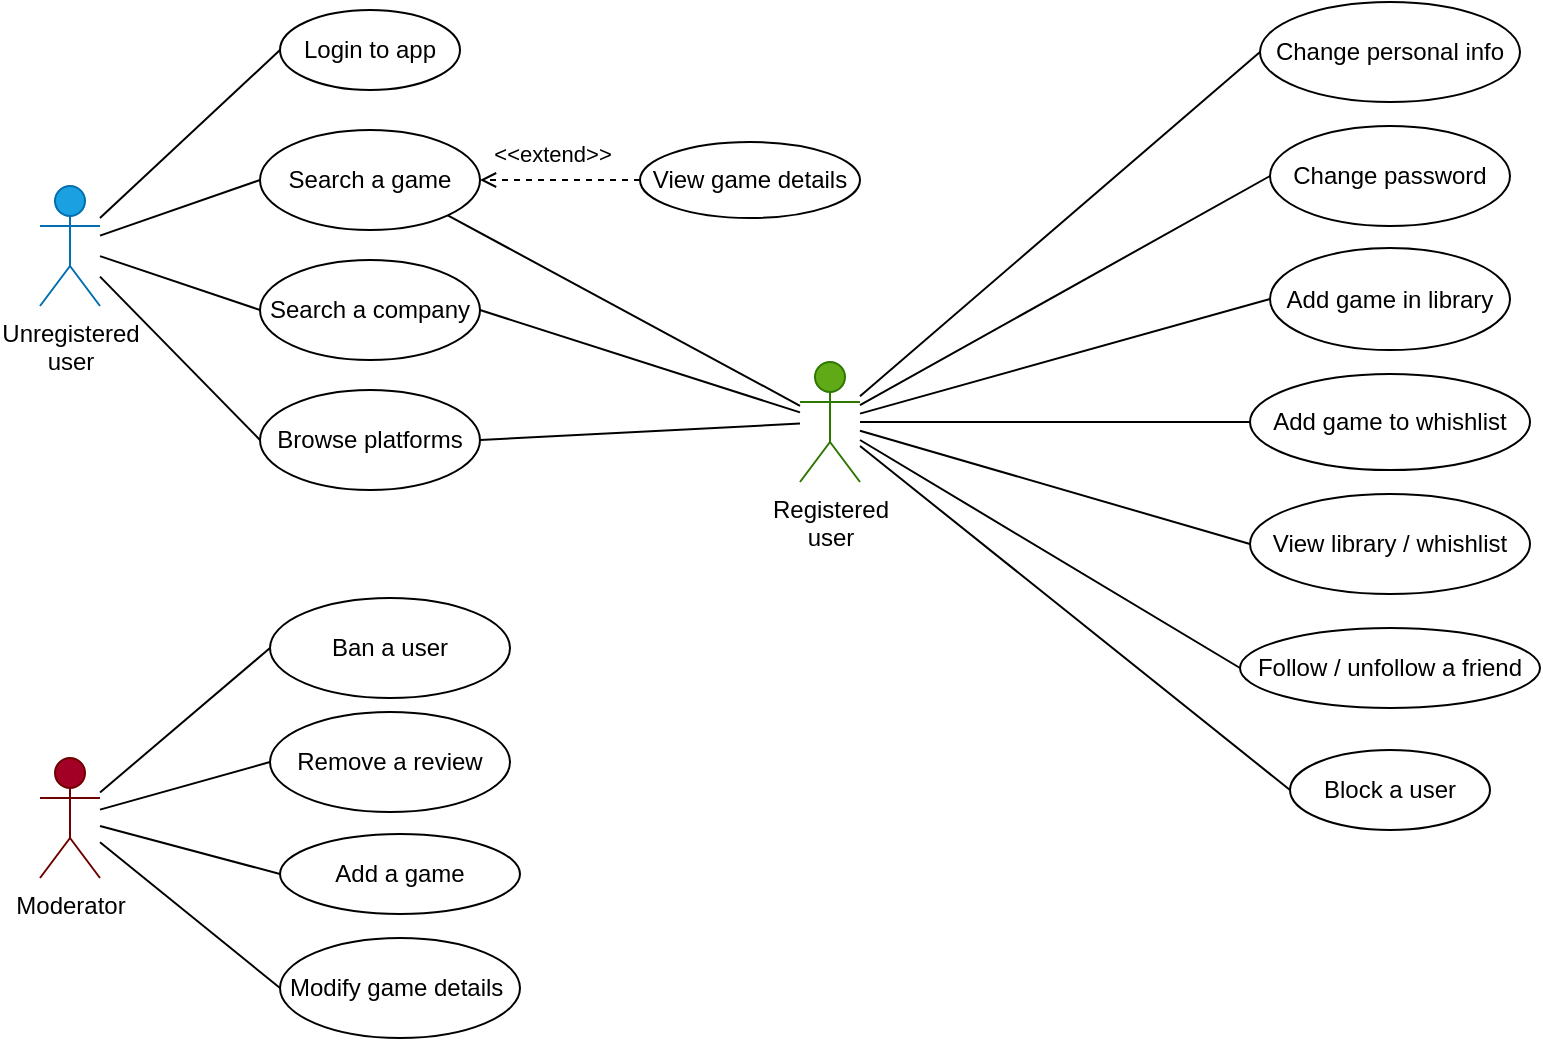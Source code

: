 <mxfile>
    <diagram name="Pagina-1" id="CpfnppU9-VtZ_XKb45yN">
        <mxGraphModel dx="867" dy="749" grid="1" gridSize="10" guides="1" tooltips="1" connect="1" arrows="1" fold="1" page="1" pageScale="1" pageWidth="827" pageHeight="583" math="0" shadow="0">
            <root>
                <mxCell id="0"/>
                <mxCell id="1" parent="0"/>
                <mxCell id="Bf5LCouzRFLms9WQWrtb-1" value="&lt;font color=&quot;#000000&quot;&gt;Registered&lt;br&gt;user&lt;/font&gt;" style="shape=umlActor;verticalLabelPosition=bottom;verticalAlign=top;html=1;outlineConnect=0;fillColor=#60a917;fontColor=#ffffff;strokeColor=#2D7600;" parent="1" vertex="1">
                    <mxGeometry x="430" y="196" width="30" height="60" as="geometry"/>
                </mxCell>
                <mxCell id="Bf5LCouzRFLms9WQWrtb-2" value="&lt;font color=&quot;#000000&quot;&gt;Unregistered &lt;br&gt;user&lt;/font&gt;" style="shape=umlActor;verticalLabelPosition=bottom;verticalAlign=top;html=1;outlineConnect=0;fillColor=#1ba1e2;fontColor=#ffffff;strokeColor=#006EAF;" parent="1" vertex="1">
                    <mxGeometry x="50" y="108" width="30" height="60" as="geometry"/>
                </mxCell>
                <mxCell id="Bf5LCouzRFLms9WQWrtb-3" value="&lt;font color=&quot;#000000&quot;&gt;Moderator&lt;/font&gt;" style="shape=umlActor;verticalLabelPosition=bottom;verticalAlign=top;html=1;outlineConnect=0;fillColor=#a20025;fontColor=#ffffff;strokeColor=#6F0000;" parent="1" vertex="1">
                    <mxGeometry x="50" y="394" width="30" height="60" as="geometry"/>
                </mxCell>
                <mxCell id="Bf5LCouzRFLms9WQWrtb-4" value="" style="endArrow=none;html=1;rounded=0;entryX=0;entryY=0.5;entryDx=0;entryDy=0;" parent="1" source="Bf5LCouzRFLms9WQWrtb-2" target="Bf5LCouzRFLms9WQWrtb-5" edge="1">
                    <mxGeometry width="50" height="50" relative="1" as="geometry">
                        <mxPoint x="110" y="70" as="sourcePoint"/>
                        <mxPoint x="160" y="40" as="targetPoint"/>
                    </mxGeometry>
                </mxCell>
                <mxCell id="Bf5LCouzRFLms9WQWrtb-5" value="Login to app" style="ellipse;whiteSpace=wrap;html=1;" parent="1" vertex="1">
                    <mxGeometry x="170" y="20" width="90" height="40" as="geometry"/>
                </mxCell>
                <mxCell id="Bf5LCouzRFLms9WQWrtb-6" value="" style="endArrow=none;html=1;rounded=0;entryX=0;entryY=0.5;entryDx=0;entryDy=0;" parent="1" source="Bf5LCouzRFLms9WQWrtb-2" target="Bf5LCouzRFLms9WQWrtb-7" edge="1">
                    <mxGeometry width="50" height="50" relative="1" as="geometry">
                        <mxPoint x="110" y="70" as="sourcePoint"/>
                        <mxPoint x="170" y="110" as="targetPoint"/>
                    </mxGeometry>
                </mxCell>
                <mxCell id="Bf5LCouzRFLms9WQWrtb-7" value="Search a game" style="ellipse;whiteSpace=wrap;html=1;" parent="1" vertex="1">
                    <mxGeometry x="160" y="80" width="110" height="50" as="geometry"/>
                </mxCell>
                <mxCell id="Bf5LCouzRFLms9WQWrtb-9" value="" style="endArrow=none;html=1;rounded=0;entryX=0;entryY=0.5;entryDx=0;entryDy=0;" parent="1" source="Bf5LCouzRFLms9WQWrtb-2" target="Bf5LCouzRFLms9WQWrtb-10" edge="1">
                    <mxGeometry width="50" height="50" relative="1" as="geometry">
                        <mxPoint x="110" y="70" as="sourcePoint"/>
                        <mxPoint x="170" y="180" as="targetPoint"/>
                    </mxGeometry>
                </mxCell>
                <mxCell id="Bf5LCouzRFLms9WQWrtb-10" value="Search a company" style="ellipse;whiteSpace=wrap;html=1;" parent="1" vertex="1">
                    <mxGeometry x="160" y="145" width="110" height="50" as="geometry"/>
                </mxCell>
                <mxCell id="Bf5LCouzRFLms9WQWrtb-11" value="Browse platforms" style="ellipse;whiteSpace=wrap;html=1;" parent="1" vertex="1">
                    <mxGeometry x="160" y="210" width="110" height="50" as="geometry"/>
                </mxCell>
                <mxCell id="Bf5LCouzRFLms9WQWrtb-12" value="" style="endArrow=none;html=1;rounded=0;exitX=0;exitY=0.5;exitDx=0;exitDy=0;" parent="1" source="Bf5LCouzRFLms9WQWrtb-11" target="Bf5LCouzRFLms9WQWrtb-2" edge="1">
                    <mxGeometry width="50" height="50" relative="1" as="geometry">
                        <mxPoint x="100" y="220" as="sourcePoint"/>
                        <mxPoint x="110" y="70" as="targetPoint"/>
                    </mxGeometry>
                </mxCell>
                <mxCell id="Bf5LCouzRFLms9WQWrtb-13" value="&amp;lt;&amp;lt;extend&amp;gt;&amp;gt;" style="html=1;verticalAlign=bottom;labelBackgroundColor=none;endArrow=open;endFill=0;dashed=1;rounded=0;entryX=1;entryY=0.5;entryDx=0;entryDy=0;exitX=0;exitY=0.5;exitDx=0;exitDy=0;" parent="1" source="Bf5LCouzRFLms9WQWrtb-14" target="Bf5LCouzRFLms9WQWrtb-7" edge="1">
                    <mxGeometry x="0.104" y="-4" width="160" relative="1" as="geometry">
                        <mxPoint x="350" y="80" as="sourcePoint"/>
                        <mxPoint x="300" y="90" as="targetPoint"/>
                        <mxPoint as="offset"/>
                    </mxGeometry>
                </mxCell>
                <mxCell id="Bf5LCouzRFLms9WQWrtb-14" value="View game details" style="ellipse;whiteSpace=wrap;html=1;" parent="1" vertex="1">
                    <mxGeometry x="350" y="86" width="110" height="38" as="geometry"/>
                </mxCell>
                <mxCell id="Bf5LCouzRFLms9WQWrtb-15" value="" style="endArrow=none;html=1;rounded=0;entryX=0;entryY=0.5;entryDx=0;entryDy=0;" parent="1" source="Bf5LCouzRFLms9WQWrtb-3" target="Bf5LCouzRFLms9WQWrtb-16" edge="1">
                    <mxGeometry width="50" height="50" relative="1" as="geometry">
                        <mxPoint x="100" y="364" as="sourcePoint"/>
                        <mxPoint x="150" y="354" as="targetPoint"/>
                    </mxGeometry>
                </mxCell>
                <mxCell id="Bf5LCouzRFLms9WQWrtb-16" value="Ban a user" style="ellipse;whiteSpace=wrap;html=1;" parent="1" vertex="1">
                    <mxGeometry x="165" y="314" width="120" height="50" as="geometry"/>
                </mxCell>
                <mxCell id="Bf5LCouzRFLms9WQWrtb-17" value="" style="endArrow=none;html=1;rounded=0;entryX=0;entryY=0.5;entryDx=0;entryDy=0;" parent="1" source="Bf5LCouzRFLms9WQWrtb-3" target="Bf5LCouzRFLms9WQWrtb-18" edge="1">
                    <mxGeometry width="50" height="50" relative="1" as="geometry">
                        <mxPoint x="100" y="364" as="sourcePoint"/>
                        <mxPoint x="150" y="404" as="targetPoint"/>
                    </mxGeometry>
                </mxCell>
                <mxCell id="Bf5LCouzRFLms9WQWrtb-18" value="Remove a review" style="ellipse;whiteSpace=wrap;html=1;" parent="1" vertex="1">
                    <mxGeometry x="165" y="371" width="120" height="50" as="geometry"/>
                </mxCell>
                <mxCell id="Bf5LCouzRFLms9WQWrtb-19" value="" style="endArrow=none;html=1;rounded=0;entryX=0;entryY=0.5;entryDx=0;entryDy=0;" parent="1" source="Bf5LCouzRFLms9WQWrtb-1" target="Bf5LCouzRFLms9WQWrtb-20" edge="1">
                    <mxGeometry width="50" height="50" relative="1" as="geometry">
                        <mxPoint x="580" y="81" as="sourcePoint"/>
                        <mxPoint x="650" y="46" as="targetPoint"/>
                    </mxGeometry>
                </mxCell>
                <mxCell id="Bf5LCouzRFLms9WQWrtb-20" value="Change personal info" style="ellipse;whiteSpace=wrap;html=1;" parent="1" vertex="1">
                    <mxGeometry x="660" y="16" width="130" height="50" as="geometry"/>
                </mxCell>
                <mxCell id="Bf5LCouzRFLms9WQWrtb-21" value="" style="endArrow=none;html=1;rounded=0;entryX=0;entryY=0.5;entryDx=0;entryDy=0;" parent="1" source="Bf5LCouzRFLms9WQWrtb-1" target="Bf5LCouzRFLms9WQWrtb-22" edge="1">
                    <mxGeometry width="50" height="50" relative="1" as="geometry">
                        <mxPoint x="580" y="81" as="sourcePoint"/>
                        <mxPoint x="650" y="101" as="targetPoint"/>
                    </mxGeometry>
                </mxCell>
                <mxCell id="Bf5LCouzRFLms9WQWrtb-22" value="Change password" style="ellipse;whiteSpace=wrap;html=1;" parent="1" vertex="1">
                    <mxGeometry x="665" y="78" width="120" height="50" as="geometry"/>
                </mxCell>
                <mxCell id="Bf5LCouzRFLms9WQWrtb-23" value="" style="endArrow=none;html=1;rounded=0;entryX=0;entryY=0.5;entryDx=0;entryDy=0;" parent="1" source="Bf5LCouzRFLms9WQWrtb-1" target="Bf5LCouzRFLms9WQWrtb-31" edge="1">
                    <mxGeometry width="50" height="50" relative="1" as="geometry">
                        <mxPoint x="580" y="81" as="sourcePoint"/>
                        <mxPoint x="640" y="171" as="targetPoint"/>
                    </mxGeometry>
                </mxCell>
                <mxCell id="Bf5LCouzRFLms9WQWrtb-27" value="" style="endArrow=none;html=1;rounded=0;exitX=1;exitY=1;exitDx=0;exitDy=0;" parent="1" source="Bf5LCouzRFLms9WQWrtb-7" target="Bf5LCouzRFLms9WQWrtb-1" edge="1">
                    <mxGeometry width="50" height="50" relative="1" as="geometry">
                        <mxPoint x="260.005" y="114.996" as="sourcePoint"/>
                        <mxPoint x="516" y="142.37" as="targetPoint"/>
                    </mxGeometry>
                </mxCell>
                <mxCell id="Bf5LCouzRFLms9WQWrtb-28" value="" style="endArrow=none;html=1;rounded=0;exitX=1;exitY=0.5;exitDx=0;exitDy=0;" parent="1" source="Bf5LCouzRFLms9WQWrtb-10" target="Bf5LCouzRFLms9WQWrtb-1" edge="1">
                    <mxGeometry width="50" height="50" relative="1" as="geometry">
                        <mxPoint x="440" y="220" as="sourcePoint"/>
                        <mxPoint x="520" y="150" as="targetPoint"/>
                    </mxGeometry>
                </mxCell>
                <mxCell id="Bf5LCouzRFLms9WQWrtb-29" value="" style="endArrow=none;html=1;rounded=0;exitX=1;exitY=0.5;exitDx=0;exitDy=0;" parent="1" source="Bf5LCouzRFLms9WQWrtb-11" target="Bf5LCouzRFLms9WQWrtb-1" edge="1">
                    <mxGeometry width="50" height="50" relative="1" as="geometry">
                        <mxPoint x="310" y="240" as="sourcePoint"/>
                        <mxPoint x="520" y="150" as="targetPoint"/>
                    </mxGeometry>
                </mxCell>
                <mxCell id="Bf5LCouzRFLms9WQWrtb-31" value="Add game in library" style="ellipse;whiteSpace=wrap;html=1;" parent="1" vertex="1">
                    <mxGeometry x="665" y="139" width="120" height="51" as="geometry"/>
                </mxCell>
                <mxCell id="Bf5LCouzRFLms9WQWrtb-34" value="Add game to whishlist" style="ellipse;whiteSpace=wrap;html=1;" parent="1" vertex="1">
                    <mxGeometry x="655" y="202" width="140" height="48" as="geometry"/>
                </mxCell>
                <mxCell id="Bf5LCouzRFLms9WQWrtb-35" value="" style="endArrow=none;html=1;rounded=0;entryX=0;entryY=0.5;entryDx=0;entryDy=0;" parent="1" source="Bf5LCouzRFLms9WQWrtb-1" target="Bf5LCouzRFLms9WQWrtb-34" edge="1">
                    <mxGeometry width="50" height="50" relative="1" as="geometry">
                        <mxPoint x="580" y="81" as="sourcePoint"/>
                        <mxPoint x="660.0" y="241" as="targetPoint"/>
                    </mxGeometry>
                </mxCell>
                <mxCell id="Bf5LCouzRFLms9WQWrtb-36" value="" style="endArrow=none;html=1;rounded=0;entryX=0;entryY=0.5;entryDx=0;entryDy=0;" parent="1" source="Bf5LCouzRFLms9WQWrtb-1" target="Bf5LCouzRFLms9WQWrtb-37" edge="1">
                    <mxGeometry width="50" height="50" relative="1" as="geometry">
                        <mxPoint x="580" y="81" as="sourcePoint"/>
                        <mxPoint x="660.0" y="296" as="targetPoint"/>
                    </mxGeometry>
                </mxCell>
                <mxCell id="Bf5LCouzRFLms9WQWrtb-37" value="View library / whishlist" style="ellipse;whiteSpace=wrap;html=1;" parent="1" vertex="1">
                    <mxGeometry x="655" y="262" width="140" height="50" as="geometry"/>
                </mxCell>
                <mxCell id="Bf5LCouzRFLms9WQWrtb-38" value="" style="endArrow=none;html=1;rounded=0;entryX=0;entryY=0.5;entryDx=0;entryDy=0;" parent="1" source="Bf5LCouzRFLms9WQWrtb-1" target="Bf5LCouzRFLms9WQWrtb-39" edge="1">
                    <mxGeometry width="50" height="50" relative="1" as="geometry">
                        <mxPoint x="580" y="86" as="sourcePoint"/>
                        <mxPoint x="620" y="346" as="targetPoint"/>
                    </mxGeometry>
                </mxCell>
                <mxCell id="Bf5LCouzRFLms9WQWrtb-39" value="Follow / unfollow a friend" style="ellipse;whiteSpace=wrap;html=1;" parent="1" vertex="1">
                    <mxGeometry x="650" y="329" width="150" height="40" as="geometry"/>
                </mxCell>
                <mxCell id="Bf5LCouzRFLms9WQWrtb-40" value="" style="endArrow=none;html=1;rounded=0;exitX=0;exitY=0.5;exitDx=0;exitDy=0;" parent="1" source="Bf5LCouzRFLms9WQWrtb-44" target="Bf5LCouzRFLms9WQWrtb-1" edge="1">
                    <mxGeometry width="50" height="50" relative="1" as="geometry">
                        <mxPoint x="590" y="387" as="sourcePoint"/>
                        <mxPoint x="580" y="86" as="targetPoint"/>
                    </mxGeometry>
                </mxCell>
                <mxCell id="Bf5LCouzRFLms9WQWrtb-44" value="Block a user" style="ellipse;whiteSpace=wrap;html=1;" parent="1" vertex="1">
                    <mxGeometry x="675" y="390" width="100" height="40" as="geometry"/>
                </mxCell>
                <mxCell id="Bf5LCouzRFLms9WQWrtb-45" value="Add a game" style="ellipse;whiteSpace=wrap;html=1;" parent="1" vertex="1">
                    <mxGeometry x="170" y="432" width="120" height="40" as="geometry"/>
                </mxCell>
                <mxCell id="Bf5LCouzRFLms9WQWrtb-46" value="Modify game details&amp;nbsp;" style="ellipse;whiteSpace=wrap;html=1;" parent="1" vertex="1">
                    <mxGeometry x="170" y="484" width="120" height="50" as="geometry"/>
                </mxCell>
                <mxCell id="Bf5LCouzRFLms9WQWrtb-47" value="" style="endArrow=none;html=1;rounded=0;entryX=0;entryY=0.5;entryDx=0;entryDy=0;" parent="1" source="Bf5LCouzRFLms9WQWrtb-3" target="Bf5LCouzRFLms9WQWrtb-45" edge="1">
                    <mxGeometry width="50" height="50" relative="1" as="geometry">
                        <mxPoint x="100" y="364" as="sourcePoint"/>
                        <mxPoint x="150" y="434" as="targetPoint"/>
                    </mxGeometry>
                </mxCell>
                <mxCell id="Bf5LCouzRFLms9WQWrtb-48" value="" style="endArrow=none;html=1;rounded=0;entryX=0;entryY=0.5;entryDx=0;entryDy=0;" parent="1" source="Bf5LCouzRFLms9WQWrtb-3" target="Bf5LCouzRFLms9WQWrtb-46" edge="1">
                    <mxGeometry width="50" height="50" relative="1" as="geometry">
                        <mxPoint x="100" y="364" as="sourcePoint"/>
                        <mxPoint x="80" y="434" as="targetPoint"/>
                    </mxGeometry>
                </mxCell>
            </root>
        </mxGraphModel>
    </diagram>
</mxfile>